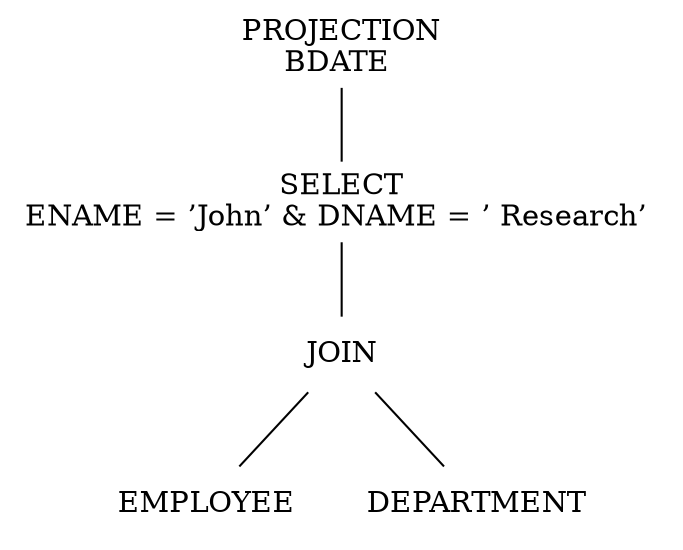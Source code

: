 graph "./pics/sql2" {
	node [shape=plaintext]
	"PROJECTION
BDATE " -- "SELECT
ENAME = ’John’ & DNAME = ’ Research’ "
	"SELECT
ENAME = ’John’ & DNAME = ’ Research’ " -- JOIN

	JOIN
 -- EMPLOYEE
	JOIN
 -- DEPARTMENT
}

